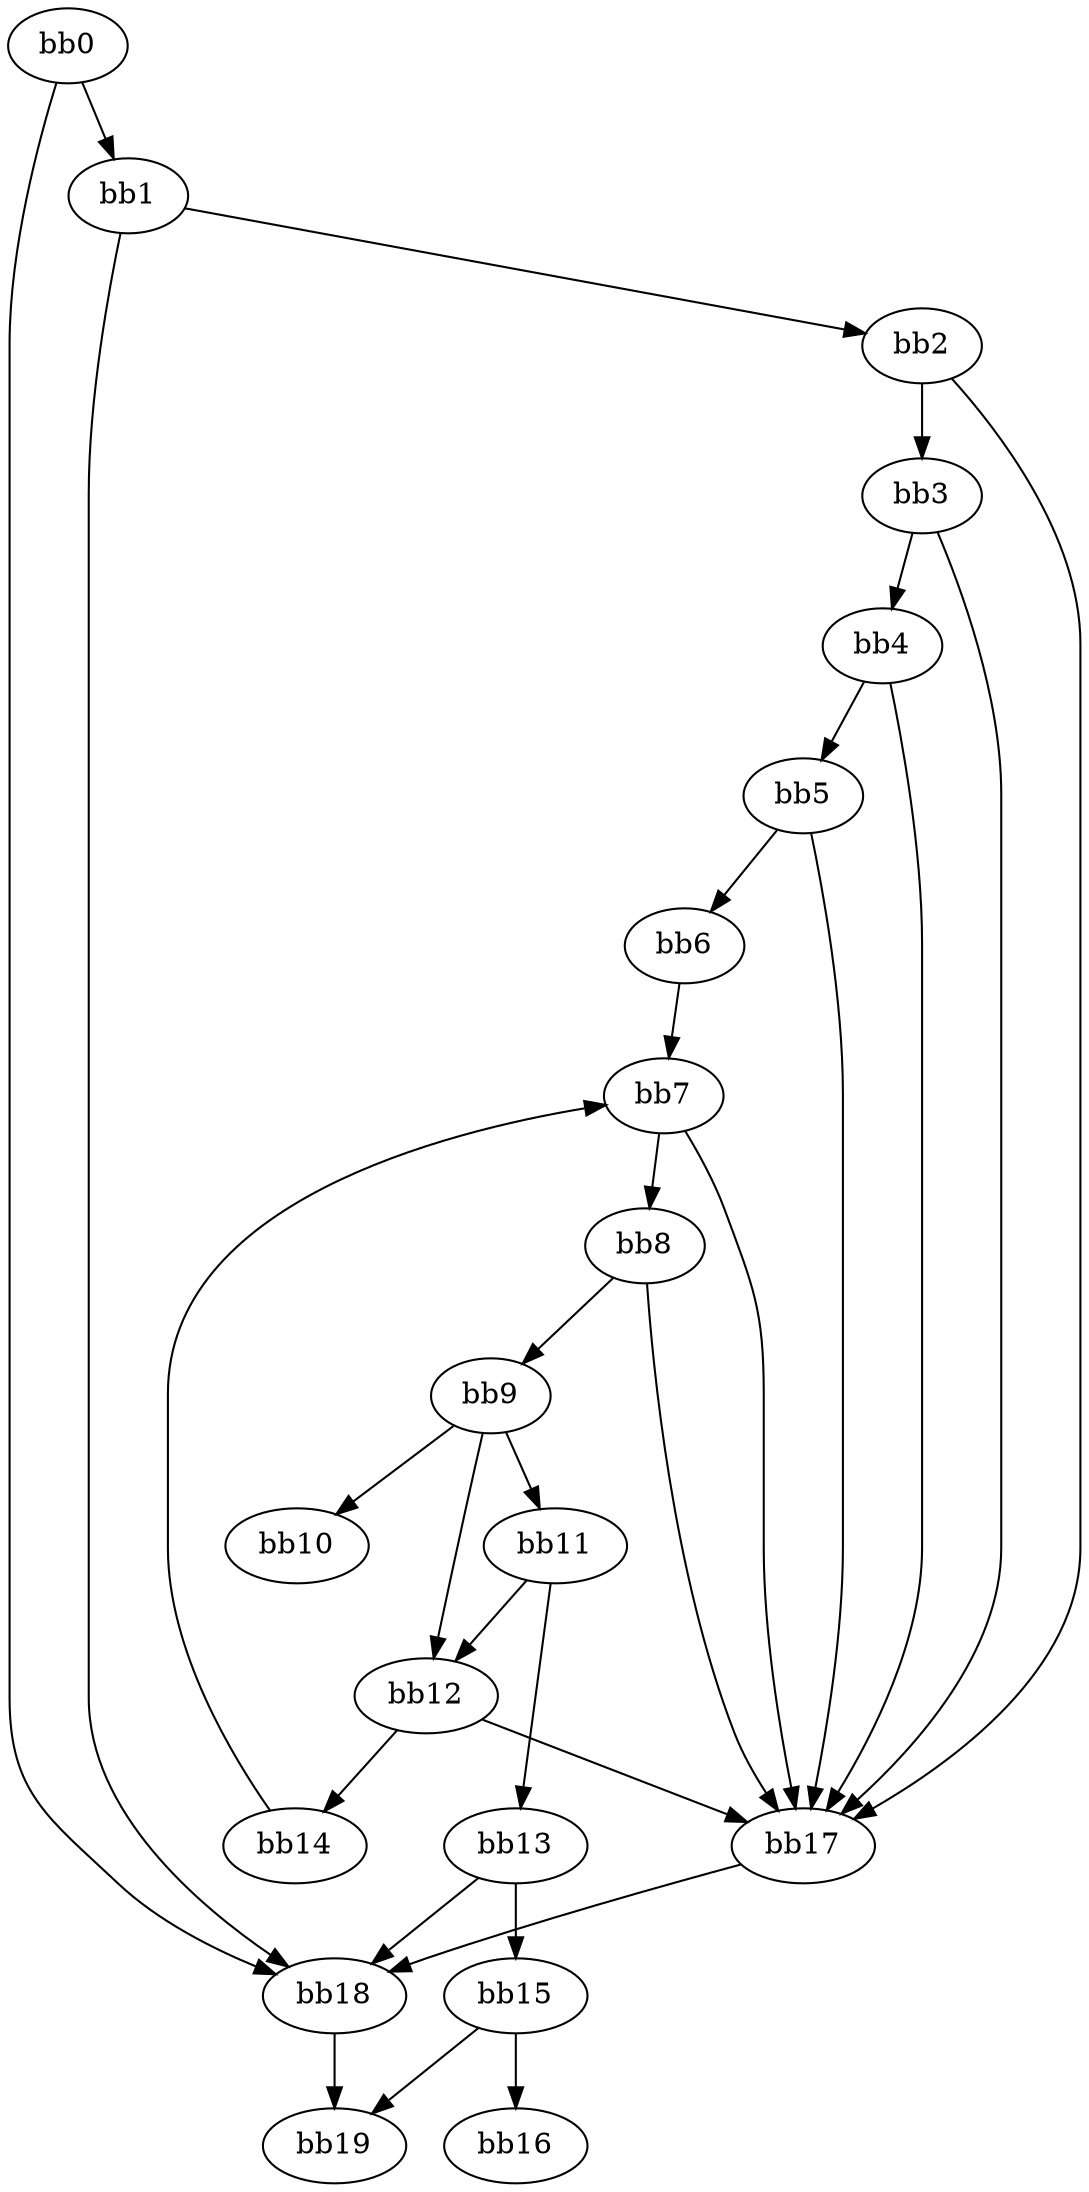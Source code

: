 digraph {
    0 [ label = "bb0\l" ]
    1 [ label = "bb1\l" ]
    2 [ label = "bb2\l" ]
    3 [ label = "bb3\l" ]
    4 [ label = "bb4\l" ]
    5 [ label = "bb5\l" ]
    6 [ label = "bb6\l" ]
    7 [ label = "bb7\l" ]
    8 [ label = "bb8\l" ]
    9 [ label = "bb9\l" ]
    10 [ label = "bb10\l" ]
    11 [ label = "bb11\l" ]
    12 [ label = "bb12\l" ]
    13 [ label = "bb13\l" ]
    14 [ label = "bb14\l" ]
    15 [ label = "bb15\l" ]
    16 [ label = "bb16\l" ]
    17 [ label = "bb17\l" ]
    18 [ label = "bb18\l" ]
    19 [ label = "bb19\l" ]
    0 -> 1 [ ]
    0 -> 18 [ ]
    1 -> 2 [ ]
    1 -> 18 [ ]
    2 -> 3 [ ]
    2 -> 17 [ ]
    3 -> 4 [ ]
    3 -> 17 [ ]
    4 -> 5 [ ]
    4 -> 17 [ ]
    5 -> 6 [ ]
    5 -> 17 [ ]
    6 -> 7 [ ]
    7 -> 8 [ ]
    7 -> 17 [ ]
    8 -> 9 [ ]
    8 -> 17 [ ]
    9 -> 10 [ ]
    9 -> 11 [ ]
    9 -> 12 [ ]
    11 -> 12 [ ]
    11 -> 13 [ ]
    12 -> 14 [ ]
    12 -> 17 [ ]
    13 -> 15 [ ]
    13 -> 18 [ ]
    14 -> 7 [ ]
    15 -> 16 [ ]
    15 -> 19 [ ]
    17 -> 18 [ ]
    18 -> 19 [ ]
}

